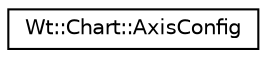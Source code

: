 digraph "Graphical Class Hierarchy"
{
 // LATEX_PDF_SIZE
  edge [fontname="Helvetica",fontsize="10",labelfontname="Helvetica",labelfontsize="10"];
  node [fontname="Helvetica",fontsize="10",shape=record];
  rankdir="LR";
  Node0 [label="Wt::Chart::AxisConfig",height=0.2,width=0.4,color="black", fillcolor="white", style="filled",URL="$structWt_1_1Chart_1_1AxisConfig.html",tooltip="Axis configuration."];
}
